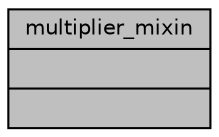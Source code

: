 digraph "multiplier_mixin"
{
 // INTERACTIVE_SVG=YES
  bgcolor="transparent";
  edge [fontname="Helvetica",fontsize="10",labelfontname="Helvetica",labelfontsize="10"];
  node [fontname="Helvetica",fontsize="10",shape=record];
  Node1 [label="{multiplier_mixin\n||}",height=0.2,width=0.4,color="black", fillcolor="grey75", style="filled" fontcolor="black"];
}
